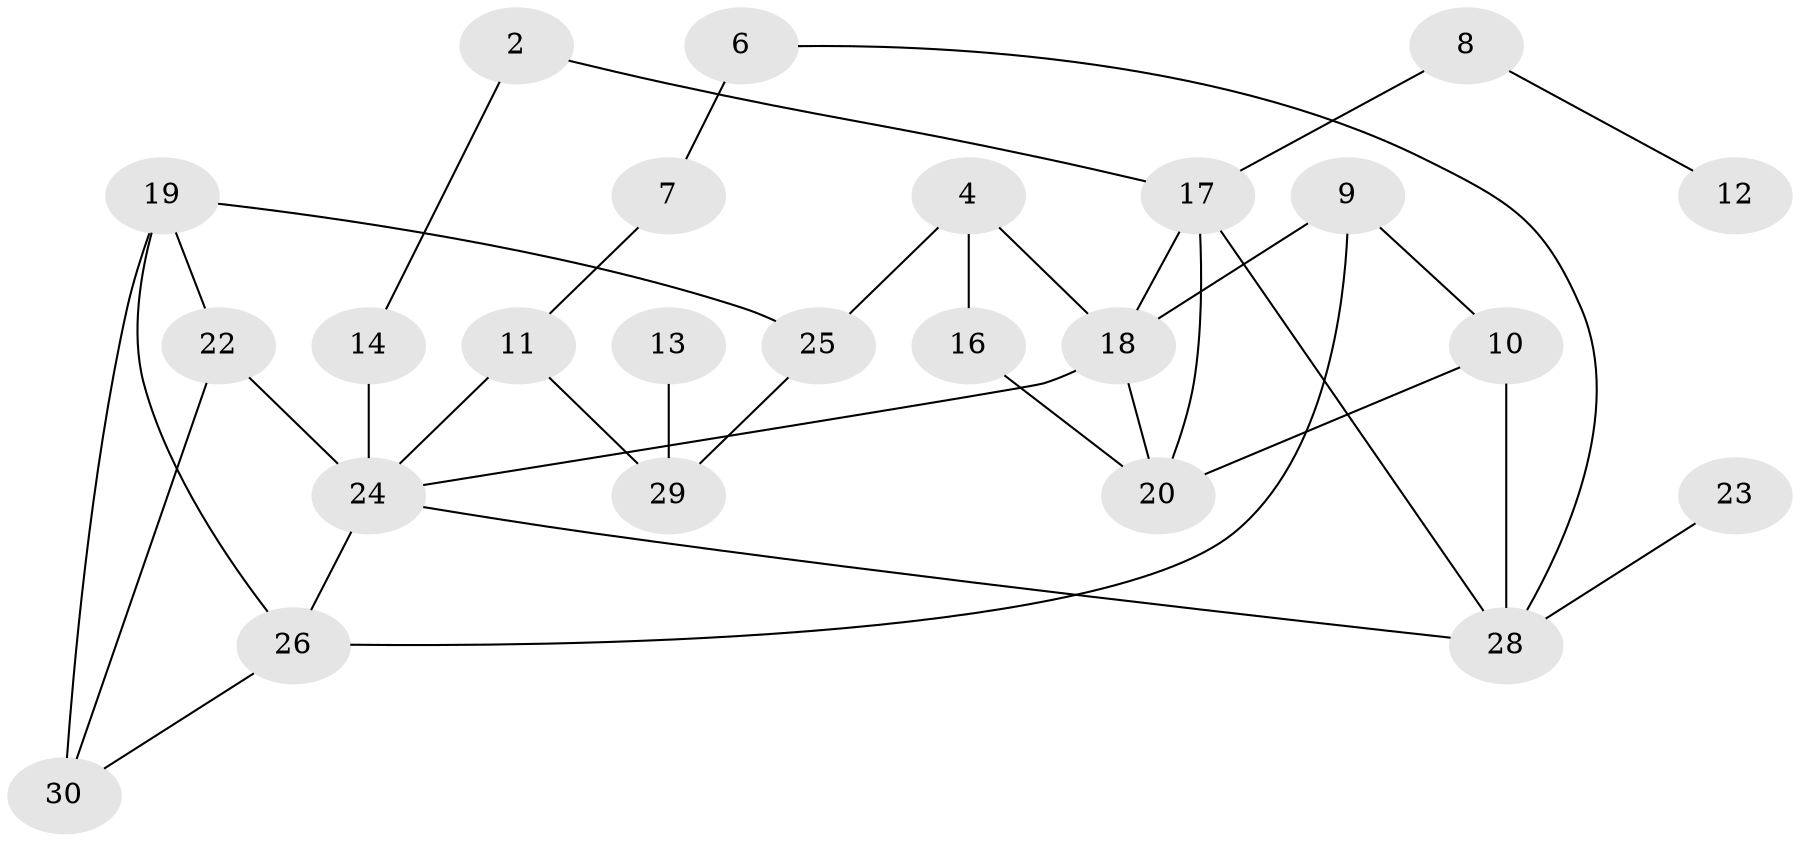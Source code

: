 // original degree distribution, {2: 0.29508196721311475, 0: 0.11475409836065574, 6: 0.01639344262295082, 4: 0.18032786885245902, 3: 0.18032786885245902, 1: 0.19672131147540983, 5: 0.01639344262295082}
// Generated by graph-tools (version 1.1) at 2025/00/03/09/25 03:00:42]
// undirected, 24 vertices, 36 edges
graph export_dot {
graph [start="1"]
  node [color=gray90,style=filled];
  2;
  4;
  6;
  7;
  8;
  9;
  10;
  11;
  12;
  13;
  14;
  16;
  17;
  18;
  19;
  20;
  22;
  23;
  24;
  25;
  26;
  28;
  29;
  30;
  2 -- 14 [weight=1.0];
  2 -- 17 [weight=1.0];
  4 -- 16 [weight=1.0];
  4 -- 18 [weight=1.0];
  4 -- 25 [weight=1.0];
  6 -- 7 [weight=1.0];
  6 -- 28 [weight=1.0];
  7 -- 11 [weight=1.0];
  8 -- 12 [weight=1.0];
  8 -- 17 [weight=1.0];
  9 -- 10 [weight=1.0];
  9 -- 18 [weight=1.0];
  9 -- 26 [weight=1.0];
  10 -- 20 [weight=1.0];
  10 -- 28 [weight=1.0];
  11 -- 24 [weight=1.0];
  11 -- 29 [weight=1.0];
  13 -- 29 [weight=1.0];
  14 -- 24 [weight=2.0];
  16 -- 20 [weight=1.0];
  17 -- 18 [weight=1.0];
  17 -- 20 [weight=1.0];
  17 -- 28 [weight=1.0];
  18 -- 20 [weight=1.0];
  18 -- 24 [weight=1.0];
  19 -- 22 [weight=1.0];
  19 -- 25 [weight=1.0];
  19 -- 26 [weight=1.0];
  19 -- 30 [weight=1.0];
  22 -- 24 [weight=1.0];
  22 -- 30 [weight=1.0];
  23 -- 28 [weight=1.0];
  24 -- 26 [weight=1.0];
  24 -- 28 [weight=1.0];
  25 -- 29 [weight=1.0];
  26 -- 30 [weight=1.0];
}
